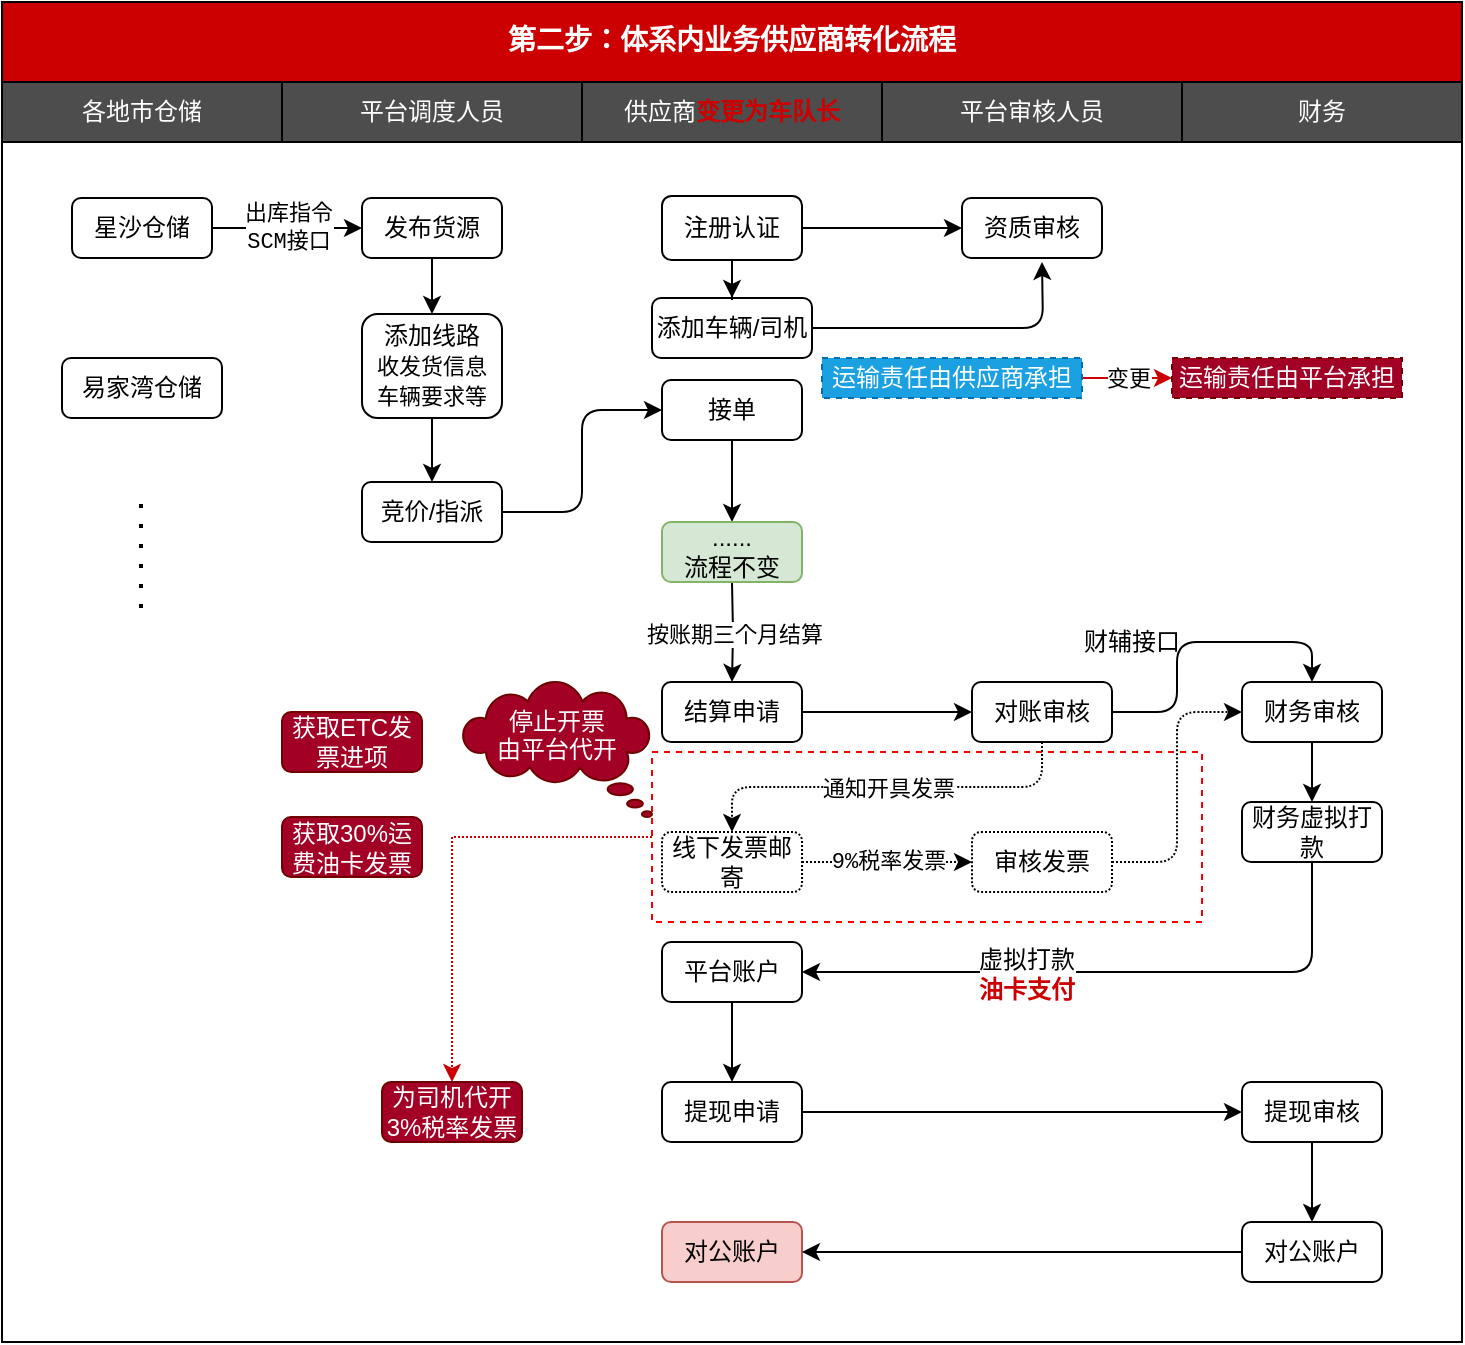 <mxfile version="12.4.8" type="github"><diagram id="3_ST8aORF-W1Ic3_STmp" name="第 1 页"><mxGraphModel dx="854" dy="429" grid="1" gridSize="10" guides="1" tooltips="1" connect="1" arrows="1" fold="1" page="1" pageScale="1" pageWidth="827" pageHeight="1169" math="0" shadow="0"><root><mxCell id="0"/><mxCell id="1" parent="0"/><mxCell id="tVjI4oLR0k96hLmSN2iQ-1" value="" style="rounded=0;whiteSpace=wrap;html=1;fontFamily=Courier New;fontColor=#000000;fillColor=none;" parent="1" vertex="1"><mxGeometry x="60" y="120" width="730" height="600" as="geometry"/></mxCell><mxCell id="KZpfUZ1S4_SI1Fadq2B--9" style="edgeStyle=orthogonalEdgeStyle;rounded=0;orthogonalLoop=1;jettySize=auto;html=1;entryX=0.5;entryY=0;entryDx=0;entryDy=0;dashed=1;dashPattern=1 1;strokeColor=#CC0000;" parent="1" source="KZpfUZ1S4_SI1Fadq2B--1" target="KZpfUZ1S4_SI1Fadq2B--7" edge="1"><mxGeometry relative="1" as="geometry"/></mxCell><mxCell id="KZpfUZ1S4_SI1Fadq2B--1" value="" style="rounded=0;whiteSpace=wrap;html=1;fillColor=none;dashed=1;strokeColor=#FF0000;" parent="1" vertex="1"><mxGeometry x="385" y="425" width="275" height="85" as="geometry"/></mxCell><mxCell id="tVjI4oLR0k96hLmSN2iQ-2" value="平台调度人员" style="rounded=0;whiteSpace=wrap;html=1;fillColor=#4D4D4D;fontColor=#FFFFFF;" parent="1" vertex="1"><mxGeometry x="200" y="90" width="150" height="30" as="geometry"/></mxCell><mxCell id="tVjI4oLR0k96hLmSN2iQ-3" value="供应商&lt;font color=&quot;#cc0000&quot;&gt;&lt;b&gt;变更为车队长&lt;/b&gt;&lt;/font&gt;" style="rounded=0;whiteSpace=wrap;html=1;fillColor=#4D4D4D;fontColor=#FFFFFF;" parent="1" vertex="1"><mxGeometry x="350" y="90" width="150" height="30" as="geometry"/></mxCell><mxCell id="tVjI4oLR0k96hLmSN2iQ-4" value="平台审核人员" style="rounded=0;whiteSpace=wrap;html=1;fillColor=#4D4D4D;fontColor=#FFFFFF;" parent="1" vertex="1"><mxGeometry x="500" y="90" width="150" height="30" as="geometry"/></mxCell><mxCell id="tVjI4oLR0k96hLmSN2iQ-5" value="第二步：体系内业务供应商转化流程" style="rounded=0;whiteSpace=wrap;html=1;fillColor=#CC0000;fontColor=#FFFFFF;fontSize=14;fontStyle=1;fontFamily=Courier New;" parent="1" vertex="1"><mxGeometry x="60" y="50" width="730" height="40" as="geometry"/></mxCell><mxCell id="tVjI4oLR0k96hLmSN2iQ-6" value="星沙仓储" style="rounded=1;whiteSpace=wrap;html=1;" parent="1" vertex="1"><mxGeometry x="95" y="148" width="70" height="30" as="geometry"/></mxCell><mxCell id="tVjI4oLR0k96hLmSN2iQ-7" value="易家湾仓储" style="rounded=1;whiteSpace=wrap;html=1;" parent="1" vertex="1"><mxGeometry x="90" y="228" width="80" height="30" as="geometry"/></mxCell><mxCell id="tVjI4oLR0k96hLmSN2iQ-8" value="各地市仓储" style="rounded=0;whiteSpace=wrap;html=1;fillColor=#4D4D4D;fontColor=#FFFFFF;" parent="1" vertex="1"><mxGeometry x="60" y="90" width="140" height="30" as="geometry"/></mxCell><mxCell id="tVjI4oLR0k96hLmSN2iQ-9" value="" style="endArrow=none;dashed=1;html=1;fontFamily=Courier New;fontColor=#FFFFFF;strokeWidth=2;dashPattern=1 4;" parent="1" edge="1"><mxGeometry width="50" height="50" relative="1" as="geometry"><mxPoint x="129.5" y="353" as="sourcePoint"/><mxPoint x="129.5" y="293" as="targetPoint"/></mxGeometry></mxCell><mxCell id="tVjI4oLR0k96hLmSN2iQ-16" value="财务" style="rounded=0;whiteSpace=wrap;html=1;fillColor=#4D4D4D;fontColor=#FFFFFF;" parent="1" vertex="1"><mxGeometry x="650" y="90" width="140" height="30" as="geometry"/></mxCell><mxCell id="tVjI4oLR0k96hLmSN2iQ-23" value="出库指令&lt;br&gt;SCM接口" style="edgeStyle=orthogonalEdgeStyle;rounded=0;orthogonalLoop=1;jettySize=auto;html=1;strokeWidth=1;fontFamily=Courier New;fontColor=#000000;" parent="1" source="tVjI4oLR0k96hLmSN2iQ-6" edge="1"><mxGeometry relative="1" as="geometry"><Array as="points"><mxPoint x="200" y="163"/><mxPoint x="200" y="163"/></Array><mxPoint x="240" y="163" as="targetPoint"/></mxGeometry></mxCell><mxCell id="tVjI4oLR0k96hLmSN2iQ-28" style="edgeStyle=orthogonalEdgeStyle;rounded=1;orthogonalLoop=1;jettySize=auto;html=1;entryX=0;entryY=0.5;entryDx=0;entryDy=0;strokeWidth=1;fontFamily=Courier New;fontColor=#000000;align=center;exitX=1;exitY=0.5;exitDx=0;exitDy=0;dashed=1;dashPattern=1 1;" parent="1" source="ZWZ5OIvvonjbeggmRMI_-32" target="tVjI4oLR0k96hLmSN2iQ-33" edge="1"><mxGeometry relative="1" as="geometry"/></mxCell><mxCell id="ZWZ5OIvvonjbeggmRMI_-34" style="edgeStyle=orthogonalEdgeStyle;rounded=1;orthogonalLoop=1;jettySize=auto;html=1;entryX=0.5;entryY=0;entryDx=0;entryDy=0;" parent="1" source="tVjI4oLR0k96hLmSN2iQ-29" target="tVjI4oLR0k96hLmSN2iQ-33" edge="1"><mxGeometry relative="1" as="geometry"/></mxCell><mxCell id="tVjI4oLR0k96hLmSN2iQ-29" value="对账审核" style="rounded=1;whiteSpace=wrap;html=1;" parent="1" vertex="1"><mxGeometry x="545" y="390" width="70" height="30" as="geometry"/></mxCell><mxCell id="tVjI4oLR0k96hLmSN2iQ-51" style="edgeStyle=orthogonalEdgeStyle;rounded=1;orthogonalLoop=1;jettySize=auto;html=1;entryX=0;entryY=0.5;entryDx=0;entryDy=0;" parent="1" source="tVjI4oLR0k96hLmSN2iQ-31" target="tVjI4oLR0k96hLmSN2iQ-50" edge="1"><mxGeometry relative="1" as="geometry"/></mxCell><mxCell id="tVjI4oLR0k96hLmSN2iQ-31" value="竞价/指派" style="rounded=1;whiteSpace=wrap;html=1;" parent="1" vertex="1"><mxGeometry x="240" y="290" width="70" height="30" as="geometry"/></mxCell><mxCell id="tVjI4oLR0k96hLmSN2iQ-78" style="edgeStyle=orthogonalEdgeStyle;rounded=1;orthogonalLoop=1;jettySize=auto;html=1;entryX=0.5;entryY=0;entryDx=0;entryDy=0;startArrow=none;startFill=0;" parent="1" source="tVjI4oLR0k96hLmSN2iQ-33" target="tVjI4oLR0k96hLmSN2iQ-38" edge="1"><mxGeometry relative="1" as="geometry"/></mxCell><mxCell id="tVjI4oLR0k96hLmSN2iQ-33" value="财务审核" style="rounded=1;whiteSpace=wrap;html=1;" parent="1" vertex="1"><mxGeometry x="680" y="390" width="70" height="30" as="geometry"/></mxCell><mxCell id="tVjI4oLR0k96hLmSN2iQ-80" value="" style="edgeStyle=orthogonalEdgeStyle;rounded=1;orthogonalLoop=1;jettySize=auto;html=1;startArrow=none;startFill=0;" parent="1" source="tVjI4oLR0k96hLmSN2iQ-34" target="tVjI4oLR0k96hLmSN2iQ-79" edge="1"><mxGeometry relative="1" as="geometry"/></mxCell><mxCell id="tVjI4oLR0k96hLmSN2iQ-34" value="平台账户" style="rounded=1;whiteSpace=wrap;html=1;" parent="1" vertex="1"><mxGeometry x="390" y="520" width="70" height="30" as="geometry"/></mxCell><mxCell id="tVjI4oLR0k96hLmSN2iQ-96" value="" style="edgeStyle=orthogonalEdgeStyle;rounded=1;orthogonalLoop=1;jettySize=auto;html=1;entryX=0;entryY=0.5;entryDx=0;entryDy=0;startArrow=none;startFill=0;" parent="1" source="tVjI4oLR0k96hLmSN2iQ-79" target="ZWZ5OIvvonjbeggmRMI_-1" edge="1"><mxGeometry relative="1" as="geometry"/></mxCell><mxCell id="tVjI4oLR0k96hLmSN2iQ-79" value="提现申请" style="rounded=1;whiteSpace=wrap;html=1;" parent="1" vertex="1"><mxGeometry x="390" y="590" width="70" height="30" as="geometry"/></mxCell><mxCell id="tVjI4oLR0k96hLmSN2iQ-93" value="对公账户" style="rounded=1;whiteSpace=wrap;html=1;fillColor=#f8cecc;strokeColor=#b85450;" parent="1" vertex="1"><mxGeometry x="390" y="660" width="70" height="30" as="geometry"/></mxCell><mxCell id="tVjI4oLR0k96hLmSN2iQ-35" value="9%税率发票" style="edgeStyle=orthogonalEdgeStyle;rounded=1;orthogonalLoop=1;jettySize=auto;html=1;strokeWidth=1;fontFamily=Courier New;fontColor=#000000;align=center;entryX=0;entryY=0.5;entryDx=0;entryDy=0;dashed=1;dashPattern=1 1;" parent="1" source="tVjI4oLR0k96hLmSN2iQ-36" target="ZWZ5OIvvonjbeggmRMI_-32" edge="1"><mxGeometry relative="1" as="geometry"><mxPoint x="520" y="480" as="targetPoint"/></mxGeometry></mxCell><mxCell id="tVjI4oLR0k96hLmSN2iQ-36" value="线下发票邮寄" style="rounded=1;whiteSpace=wrap;html=1;dashed=1;dashPattern=1 1;" parent="1" vertex="1"><mxGeometry x="390" y="465" width="70" height="30" as="geometry"/></mxCell><mxCell id="tVjI4oLR0k96hLmSN2iQ-85" style="edgeStyle=orthogonalEdgeStyle;rounded=1;orthogonalLoop=1;jettySize=auto;html=1;entryX=1;entryY=0.5;entryDx=0;entryDy=0;startArrow=none;startFill=0;" parent="1" source="tVjI4oLR0k96hLmSN2iQ-38" target="tVjI4oLR0k96hLmSN2iQ-34" edge="1"><mxGeometry relative="1" as="geometry"><Array as="points"><mxPoint x="715" y="535"/></Array></mxGeometry></mxCell><mxCell id="tVjI4oLR0k96hLmSN2iQ-86" value="虚拟打款&lt;br&gt;&lt;b&gt;&lt;font color=&quot;#cc0000&quot;&gt;油卡支付&lt;/font&gt;&lt;/b&gt;" style="text;html=1;align=center;verticalAlign=middle;resizable=0;points=[];labelBackgroundColor=#ffffff;" parent="tVjI4oLR0k96hLmSN2iQ-85" vertex="1" connectable="0"><mxGeometry x="0.28" y="1" relative="1" as="geometry"><mxPoint as="offset"/></mxGeometry></mxCell><mxCell id="tVjI4oLR0k96hLmSN2iQ-38" value="财务虚拟打款" style="rounded=1;whiteSpace=wrap;html=1;" parent="1" vertex="1"><mxGeometry x="680" y="450" width="70" height="30" as="geometry"/></mxCell><mxCell id="tVjI4oLR0k96hLmSN2iQ-44" style="edgeStyle=orthogonalEdgeStyle;rounded=0;orthogonalLoop=1;jettySize=auto;html=1;" parent="1" source="tVjI4oLR0k96hLmSN2iQ-41" target="tVjI4oLR0k96hLmSN2iQ-31" edge="1"><mxGeometry relative="1" as="geometry"/></mxCell><mxCell id="tVjI4oLR0k96hLmSN2iQ-41" value="添加线路&lt;br&gt;&lt;span style=&quot;font-family: &amp;#34;courier new&amp;#34; ; font-size: 11px ; white-space: nowrap ; background-color: rgb(255 , 255 , 255)&quot;&gt;收发货信息&lt;br&gt;&lt;/span&gt;&lt;span style=&quot;font-family: &amp;#34;courier new&amp;#34; ; font-size: 11px ; white-space: nowrap ; background-color: rgb(255 , 255 , 255)&quot;&gt;车辆要求等&lt;/span&gt;&lt;span style=&quot;font-family: &amp;#34;courier new&amp;#34; ; font-size: 11px ; white-space: nowrap ; background-color: rgb(255 , 255 , 255)&quot;&gt;&lt;br&gt;&lt;/span&gt;" style="rounded=1;whiteSpace=wrap;html=1;" parent="1" vertex="1"><mxGeometry x="240" y="206" width="70" height="52" as="geometry"/></mxCell><mxCell id="tVjI4oLR0k96hLmSN2iQ-42" value="" style="edgeStyle=orthogonalEdgeStyle;rounded=1;orthogonalLoop=1;jettySize=auto;html=1;strokeWidth=1;fontFamily=Courier New;fontColor=#000000;align=center;" parent="1" source="tVjI4oLR0k96hLmSN2iQ-43" target="tVjI4oLR0k96hLmSN2iQ-41" edge="1"><mxGeometry relative="1" as="geometry"/></mxCell><mxCell id="tVjI4oLR0k96hLmSN2iQ-43" value="发布货源" style="rounded=1;whiteSpace=wrap;html=1;" parent="1" vertex="1"><mxGeometry x="240" y="148" width="70" height="30" as="geometry"/></mxCell><mxCell id="tVjI4oLR0k96hLmSN2iQ-55" style="edgeStyle=orthogonalEdgeStyle;rounded=1;orthogonalLoop=1;jettySize=auto;html=1;" parent="1" source="tVjI4oLR0k96hLmSN2iQ-48" edge="1"><mxGeometry relative="1" as="geometry"><mxPoint x="580" y="180" as="targetPoint"/></mxGeometry></mxCell><mxCell id="tVjI4oLR0k96hLmSN2iQ-48" value="添加车辆/司机" style="rounded=1;whiteSpace=wrap;html=1;" parent="1" vertex="1"><mxGeometry x="385" y="198" width="80" height="30" as="geometry"/></mxCell><mxCell id="tVjI4oLR0k96hLmSN2iQ-54" style="edgeStyle=orthogonalEdgeStyle;rounded=1;orthogonalLoop=1;jettySize=auto;html=1;entryX=0;entryY=0.5;entryDx=0;entryDy=0;" parent="1" source="tVjI4oLR0k96hLmSN2iQ-49" target="tVjI4oLR0k96hLmSN2iQ-52" edge="1"><mxGeometry relative="1" as="geometry"/></mxCell><mxCell id="ZWZ5OIvvonjbeggmRMI_-5" style="edgeStyle=orthogonalEdgeStyle;rounded=0;orthogonalLoop=1;jettySize=auto;html=1;entryX=0.5;entryY=0;entryDx=0;entryDy=0;" parent="1" source="tVjI4oLR0k96hLmSN2iQ-49" target="tVjI4oLR0k96hLmSN2iQ-48" edge="1"><mxGeometry relative="1" as="geometry"/></mxCell><mxCell id="tVjI4oLR0k96hLmSN2iQ-49" value="注册认证" style="rounded=1;whiteSpace=wrap;html=1;" parent="1" vertex="1"><mxGeometry x="390" y="147" width="70" height="32" as="geometry"/></mxCell><mxCell id="tVjI4oLR0k96hLmSN2iQ-58" style="edgeStyle=orthogonalEdgeStyle;rounded=1;orthogonalLoop=1;jettySize=auto;html=1;entryX=0.5;entryY=0;entryDx=0;entryDy=0;" parent="1" source="tVjI4oLR0k96hLmSN2iQ-50" target="KZpfUZ1S4_SI1Fadq2B--6" edge="1"><mxGeometry relative="1" as="geometry"><mxPoint x="425" y="290" as="targetPoint"/></mxGeometry></mxCell><mxCell id="tVjI4oLR0k96hLmSN2iQ-50" value="接单" style="rounded=1;whiteSpace=wrap;html=1;" parent="1" vertex="1"><mxGeometry x="390" y="239" width="70" height="30" as="geometry"/></mxCell><mxCell id="tVjI4oLR0k96hLmSN2iQ-52" value="资质审核" style="rounded=1;whiteSpace=wrap;html=1;" parent="1" vertex="1"><mxGeometry x="540" y="148" width="70" height="30" as="geometry"/></mxCell><mxCell id="ZWZ5OIvvonjbeggmRMI_-29" value="通知开具发票" style="edgeStyle=orthogonalEdgeStyle;rounded=1;orthogonalLoop=1;jettySize=auto;html=1;entryX=0.5;entryY=0;entryDx=0;entryDy=0;exitX=0.5;exitY=1;exitDx=0;exitDy=0;dashed=1;dashPattern=1 1;" parent="1" source="tVjI4oLR0k96hLmSN2iQ-29" target="tVjI4oLR0k96hLmSN2iQ-36" edge="1"><mxGeometry relative="1" as="geometry"/></mxCell><mxCell id="ZWZ5OIvvonjbeggmRMI_-31" style="edgeStyle=orthogonalEdgeStyle;rounded=0;orthogonalLoop=1;jettySize=auto;html=1;entryX=0;entryY=0.5;entryDx=0;entryDy=0;" parent="1" source="tVjI4oLR0k96hLmSN2iQ-67" target="tVjI4oLR0k96hLmSN2iQ-29" edge="1"><mxGeometry relative="1" as="geometry"/></mxCell><mxCell id="tVjI4oLR0k96hLmSN2iQ-67" value="结算申请" style="rounded=1;whiteSpace=wrap;html=1;" parent="1" vertex="1"><mxGeometry x="390" y="390" width="70" height="30" as="geometry"/></mxCell><mxCell id="tVjI4oLR0k96hLmSN2iQ-95" style="edgeStyle=orthogonalEdgeStyle;rounded=1;orthogonalLoop=1;jettySize=auto;html=1;startArrow=none;startFill=0;" parent="1" source="tVjI4oLR0k96hLmSN2iQ-87" target="tVjI4oLR0k96hLmSN2iQ-93" edge="1"><mxGeometry relative="1" as="geometry"/></mxCell><mxCell id="tVjI4oLR0k96hLmSN2iQ-87" value="对公账户" style="rounded=1;whiteSpace=wrap;html=1;" parent="1" vertex="1"><mxGeometry x="680" y="660" width="70" height="30" as="geometry"/></mxCell><mxCell id="ZWZ5OIvvonjbeggmRMI_-4" style="edgeStyle=orthogonalEdgeStyle;rounded=0;orthogonalLoop=1;jettySize=auto;html=1;" parent="1" source="ZWZ5OIvvonjbeggmRMI_-1" target="tVjI4oLR0k96hLmSN2iQ-87" edge="1"><mxGeometry relative="1" as="geometry"/></mxCell><mxCell id="ZWZ5OIvvonjbeggmRMI_-1" value="提现审核" style="rounded=1;whiteSpace=wrap;html=1;" parent="1" vertex="1"><mxGeometry x="680" y="590" width="70" height="30" as="geometry"/></mxCell><mxCell id="ZWZ5OIvvonjbeggmRMI_-21" value="按账期三个月结算" style="edgeStyle=orthogonalEdgeStyle;rounded=0;orthogonalLoop=1;jettySize=auto;html=1;entryX=0.5;entryY=0;entryDx=0;entryDy=0;" parent="1" target="tVjI4oLR0k96hLmSN2iQ-67" edge="1"><mxGeometry relative="1" as="geometry"><mxPoint x="425" y="340" as="sourcePoint"/></mxGeometry></mxCell><mxCell id="KZpfUZ1S4_SI1Fadq2B--5" value="变更" style="edgeStyle=orthogonalEdgeStyle;rounded=0;orthogonalLoop=1;jettySize=auto;html=1;strokeColor=#CC0000;" parent="1" source="ZWZ5OIvvonjbeggmRMI_-22" target="KZpfUZ1S4_SI1Fadq2B--4" edge="1"><mxGeometry relative="1" as="geometry"/></mxCell><mxCell id="ZWZ5OIvvonjbeggmRMI_-22" value="运输责任由供应商承担" style="text;html=1;strokeColor=#006EAF;fillColor=#1ba1e2;align=center;verticalAlign=middle;whiteSpace=wrap;rounded=0;dashed=1;fontColor=#ffffff;" parent="1" vertex="1"><mxGeometry x="470" y="228" width="130" height="20" as="geometry"/></mxCell><mxCell id="KZpfUZ1S4_SI1Fadq2B--4" value="运输责任由平台承担" style="text;html=1;strokeColor=#6F0000;fillColor=#a20025;align=center;verticalAlign=middle;whiteSpace=wrap;rounded=0;dashed=1;fontColor=#ffffff;" parent="1" vertex="1"><mxGeometry x="645" y="228" width="115" height="20" as="geometry"/></mxCell><mxCell id="ZWZ5OIvvonjbeggmRMI_-28" value="财辅接口" style="text;html=1;strokeColor=none;fillColor=none;align=center;verticalAlign=middle;whiteSpace=wrap;rounded=0;dashed=1;" parent="1" vertex="1"><mxGeometry x="580" y="360" width="90" height="20" as="geometry"/></mxCell><mxCell id="ZWZ5OIvvonjbeggmRMI_-32" value="审核发票" style="rounded=1;whiteSpace=wrap;html=1;dashed=1;dashPattern=1 1;" parent="1" vertex="1"><mxGeometry x="545" y="465" width="70" height="30" as="geometry"/></mxCell><mxCell id="KZpfUZ1S4_SI1Fadq2B--2" value="停止开票&lt;br&gt;由平台代开&lt;br&gt;&amp;nbsp;" style="whiteSpace=wrap;html=1;shape=mxgraph.basic.cloud_callout;strokeColor=#6F0000;flipH=1;flipV=0;fillColor=#a20025;fontColor=#ffffff;" parent="1" vertex="1"><mxGeometry x="290" y="390" width="95" height="67.5" as="geometry"/></mxCell><mxCell id="KZpfUZ1S4_SI1Fadq2B--6" value="......&lt;br&gt;流程不变" style="rounded=1;whiteSpace=wrap;html=1;fillColor=#d5e8d4;strokeColor=#82b366;" parent="1" vertex="1"><mxGeometry x="390" y="310" width="70" height="30" as="geometry"/></mxCell><mxCell id="KZpfUZ1S4_SI1Fadq2B--7" value="为司机代开3%税率发票" style="rounded=1;whiteSpace=wrap;html=1;fillColor=#a20025;strokeColor=#6F0000;fontColor=#ffffff;" parent="1" vertex="1"><mxGeometry x="250" y="590" width="70" height="30" as="geometry"/></mxCell><mxCell id="QID7blvy39qUN0qGES1z-1" value="获取ETC发票进项" style="rounded=1;whiteSpace=wrap;html=1;fillColor=#a20025;strokeColor=#6F0000;fontColor=#ffffff;" vertex="1" parent="1"><mxGeometry x="200" y="405" width="70" height="30" as="geometry"/></mxCell><mxCell id="QID7blvy39qUN0qGES1z-2" value="获取30%运费油卡发票" style="rounded=1;whiteSpace=wrap;html=1;fillColor=#a20025;strokeColor=#6F0000;fontColor=#ffffff;" vertex="1" parent="1"><mxGeometry x="200" y="457.5" width="70" height="30" as="geometry"/></mxCell></root></mxGraphModel></diagram></mxfile>
